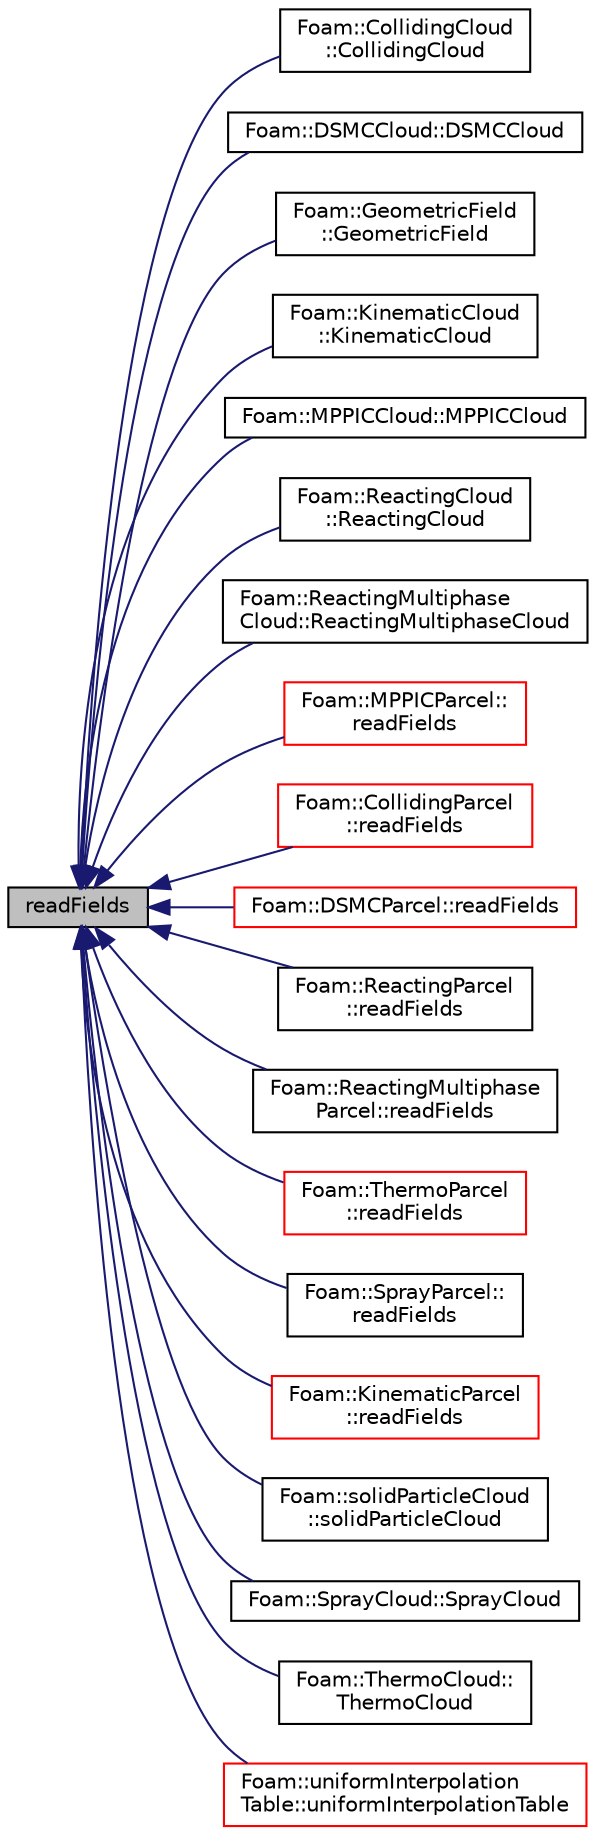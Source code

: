 digraph "readFields"
{
  bgcolor="transparent";
  edge [fontname="Helvetica",fontsize="10",labelfontname="Helvetica",labelfontsize="10"];
  node [fontname="Helvetica",fontsize="10",shape=record];
  rankdir="LR";
  Node1 [label="readFields",height=0.2,width=0.4,color="black", fillcolor="grey75", style="filled", fontcolor="black"];
  Node1 -> Node2 [dir="back",color="midnightblue",fontsize="10",style="solid",fontname="Helvetica"];
  Node2 [label="Foam::CollidingCloud\l::CollidingCloud",height=0.2,width=0.4,color="black",URL="$a00309.html#a9302cfce90f9a42cce11387d9e10c2a9",tooltip="Construct given carrier gas fields. "];
  Node1 -> Node3 [dir="back",color="midnightblue",fontsize="10",style="solid",fontname="Helvetica"];
  Node3 [label="Foam::DSMCCloud::DSMCCloud",height=0.2,width=0.4,color="black",URL="$a00591.html#a19f8ac738a92ea19708e1682dfedd5f6",tooltip="Construct given name and mesh, will read Parcels and fields from. "];
  Node1 -> Node4 [dir="back",color="midnightblue",fontsize="10",style="solid",fontname="Helvetica"];
  Node4 [label="Foam::GeometricField\l::GeometricField",height=0.2,width=0.4,color="black",URL="$a00937.html#a06bb95f53761708e6ff15cb44d4c88e2",tooltip="Construct and read given IOobject. "];
  Node1 -> Node5 [dir="back",color="midnightblue",fontsize="10",style="solid",fontname="Helvetica"];
  Node5 [label="Foam::KinematicCloud\l::KinematicCloud",height=0.2,width=0.4,color="black",URL="$a01260.html#a490813e361921633c591a63eb9cb72c3",tooltip="Construct given carrier gas fields. "];
  Node1 -> Node6 [dir="back",color="midnightblue",fontsize="10",style="solid",fontname="Helvetica"];
  Node6 [label="Foam::MPPICCloud::MPPICCloud",height=0.2,width=0.4,color="black",URL="$a01579.html#adbe09ebdc623965d71b34b624f780e62",tooltip="Construct given carrier gas fields. "];
  Node1 -> Node7 [dir="back",color="midnightblue",fontsize="10",style="solid",fontname="Helvetica"];
  Node7 [label="Foam::ReactingCloud\l::ReactingCloud",height=0.2,width=0.4,color="black",URL="$a02137.html#a2e58a8afea4a106a799124386cb11e5d",tooltip="Construct given carrier gas fields. "];
  Node1 -> Node8 [dir="back",color="midnightblue",fontsize="10",style="solid",fontname="Helvetica"];
  Node8 [label="Foam::ReactingMultiphase\lCloud::ReactingMultiphaseCloud",height=0.2,width=0.4,color="black",URL="$a02142.html#aa72f12c5613c928b9c79fda89e38b7ee",tooltip="Construct given carrier gas fields. "];
  Node1 -> Node9 [dir="back",color="midnightblue",fontsize="10",style="solid",fontname="Helvetica"];
  Node9 [label="Foam::MPPICParcel::\lreadFields",height=0.2,width=0.4,color="red",URL="$a01580.html#ae1118a08fed2fe58c47d9142f0f131af",tooltip="Read. "];
  Node1 -> Node10 [dir="back",color="midnightblue",fontsize="10",style="solid",fontname="Helvetica"];
  Node10 [label="Foam::CollidingParcel\l::readFields",height=0.2,width=0.4,color="red",URL="$a00310.html#ae1118a08fed2fe58c47d9142f0f131af",tooltip="Read. "];
  Node1 -> Node11 [dir="back",color="midnightblue",fontsize="10",style="solid",fontname="Helvetica"];
  Node11 [label="Foam::DSMCParcel::readFields",height=0.2,width=0.4,color="red",URL="$a00594.html#a0258912d2bce5911770ec179c0f489be"];
  Node1 -> Node12 [dir="back",color="midnightblue",fontsize="10",style="solid",fontname="Helvetica"];
  Node12 [label="Foam::ReactingParcel\l::readFields",height=0.2,width=0.4,color="black",URL="$a02149.html#ae1118a08fed2fe58c47d9142f0f131af",tooltip="Read - no composition. "];
  Node1 -> Node13 [dir="back",color="midnightblue",fontsize="10",style="solid",fontname="Helvetica"];
  Node13 [label="Foam::ReactingMultiphase\lParcel::readFields",height=0.2,width=0.4,color="black",URL="$a02144.html#ae1118a08fed2fe58c47d9142f0f131af",tooltip="Read - no composition. "];
  Node1 -> Node14 [dir="back",color="midnightblue",fontsize="10",style="solid",fontname="Helvetica"];
  Node14 [label="Foam::ThermoParcel\l::readFields",height=0.2,width=0.4,color="red",URL="$a02685.html#ae1118a08fed2fe58c47d9142f0f131af",tooltip="Read. "];
  Node1 -> Node15 [dir="back",color="midnightblue",fontsize="10",style="solid",fontname="Helvetica"];
  Node15 [label="Foam::SprayParcel::\lreadFields",height=0.2,width=0.4,color="black",URL="$a02499.html#ae1118a08fed2fe58c47d9142f0f131af",tooltip="Read - no composition. "];
  Node1 -> Node16 [dir="back",color="midnightblue",fontsize="10",style="solid",fontname="Helvetica"];
  Node16 [label="Foam::KinematicParcel\l::readFields",height=0.2,width=0.4,color="red",URL="$a01262.html#ae1118a08fed2fe58c47d9142f0f131af",tooltip="Read. "];
  Node1 -> Node17 [dir="back",color="midnightblue",fontsize="10",style="solid",fontname="Helvetica"];
  Node17 [label="Foam::solidParticleCloud\l::solidParticleCloud",height=0.2,width=0.4,color="black",URL="$a02456.html#a814d5c23177e331b69ad11b5428aca1a",tooltip="Construct given mesh. "];
  Node1 -> Node18 [dir="back",color="midnightblue",fontsize="10",style="solid",fontname="Helvetica"];
  Node18 [label="Foam::SprayCloud::SprayCloud",height=0.2,width=0.4,color="black",URL="$a02497.html#a99a36ed285b9a6cfbb1e65454933979e",tooltip="Construct given carrier gas fields. "];
  Node1 -> Node19 [dir="back",color="midnightblue",fontsize="10",style="solid",fontname="Helvetica"];
  Node19 [label="Foam::ThermoCloud::\lThermoCloud",height=0.2,width=0.4,color="black",URL="$a02681.html#acb3c0d0149a940bbe8a73fbb3734ca02",tooltip="Construct given carrier gas fields. "];
  Node1 -> Node20 [dir="back",color="midnightblue",fontsize="10",style="solid",fontname="Helvetica"];
  Node20 [label="Foam::uniformInterpolation\lTable::uniformInterpolationTable",height=0.2,width=0.4,color="red",URL="$a02867.html#a4c954cbecc3c8a2260e1af99ec9e0520",tooltip="Construct from IOobject and readFields flag. "];
}
